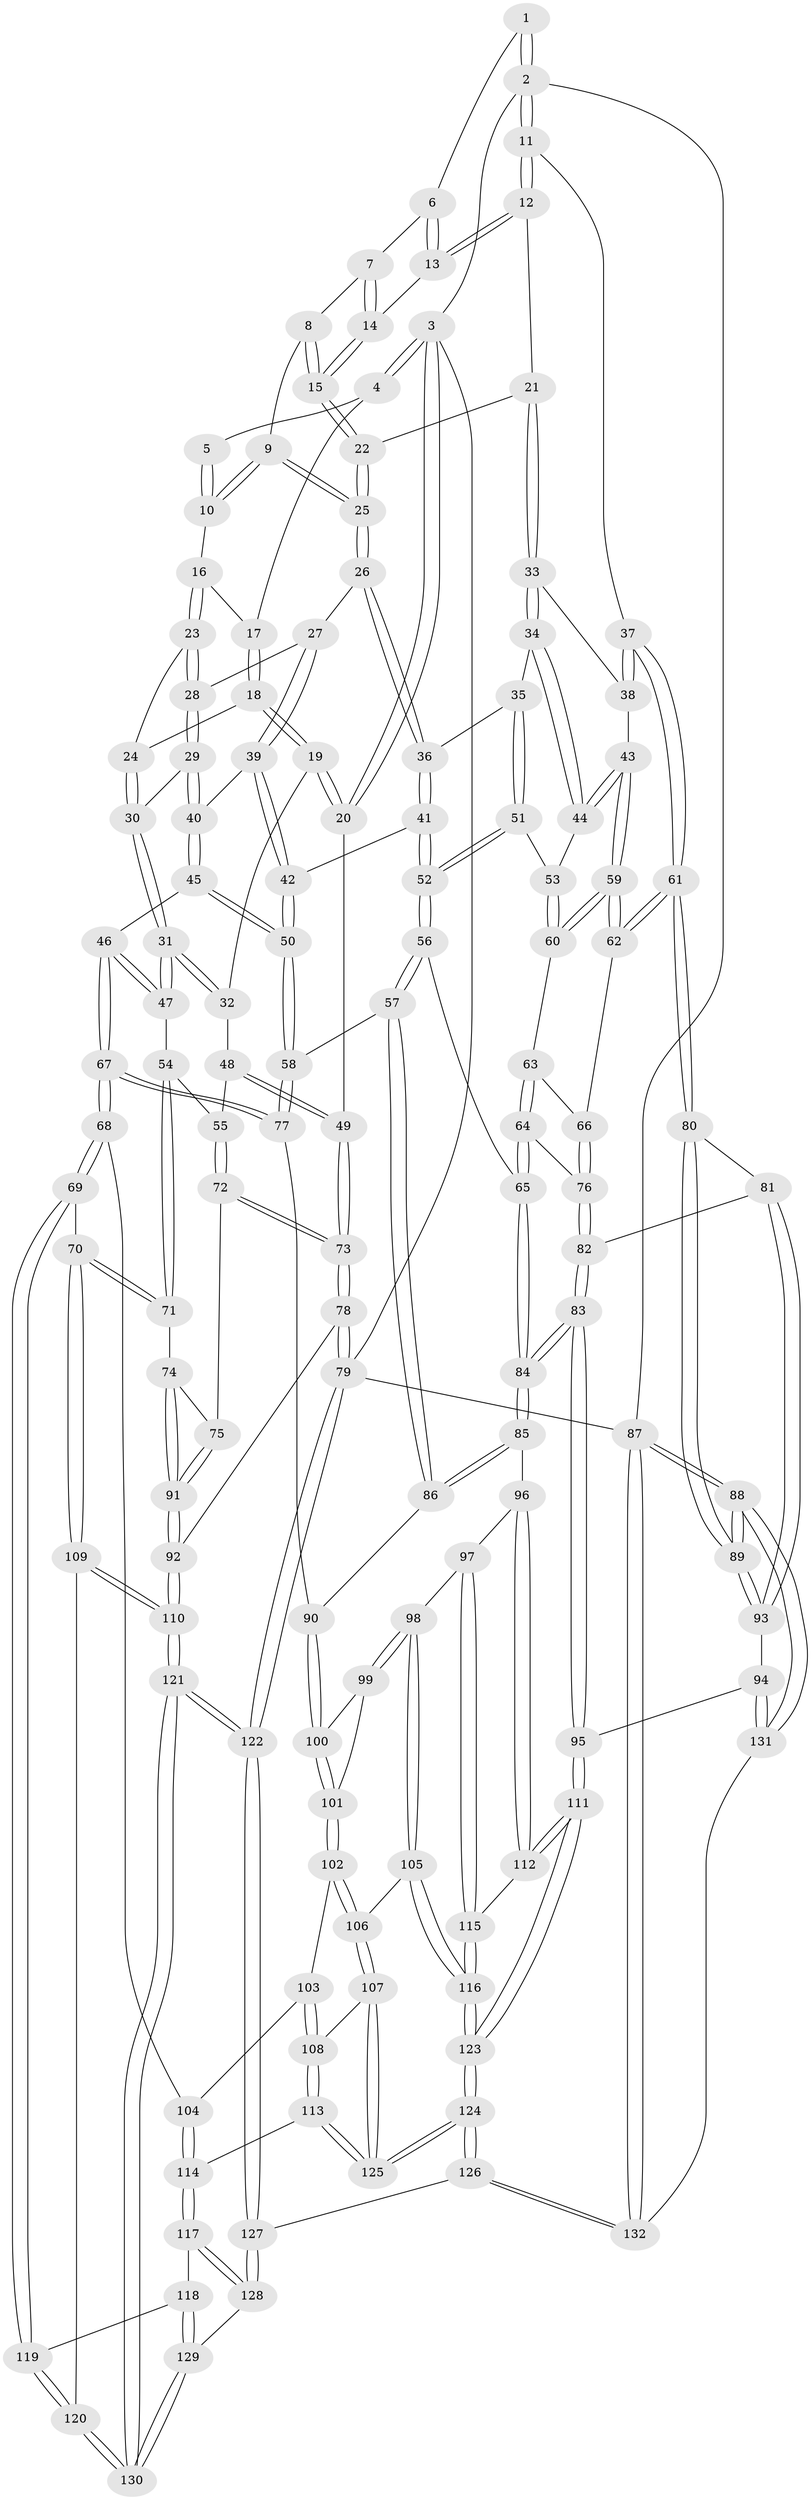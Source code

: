 // Generated by graph-tools (version 1.1) at 2025/27/03/09/25 03:27:06]
// undirected, 132 vertices, 327 edges
graph export_dot {
graph [start="1"]
  node [color=gray90,style=filled];
  1 [pos="+0.911440845110962+0"];
  2 [pos="+1+0"];
  3 [pos="+0+0"];
  4 [pos="+0.22927599764086531+0"];
  5 [pos="+0.5979850707759606+0"];
  6 [pos="+0.81005921256141+0"];
  7 [pos="+0.7936342912592623+0.011900965416919243"];
  8 [pos="+0.7707985755537373+0.039597018911519385"];
  9 [pos="+0.6452315319565579+0.10962609534244756"];
  10 [pos="+0.6195664006927661+0.09117486878067028"];
  11 [pos="+1+0"];
  12 [pos="+0.9994832544829818+0.08835496028049217"];
  13 [pos="+0.8421866015677951+0.0960513333999504"];
  14 [pos="+0.8142338909115511+0.1374041633071181"];
  15 [pos="+0.7934734849357089+0.17910686130912568"];
  16 [pos="+0.5731677484811414+0.11139363601715513"];
  17 [pos="+0.2402014370609682+0"];
  18 [pos="+0.2534310479207365+0.025483301286642557"];
  19 [pos="+0.22434993367727835+0.16203476410046352"];
  20 [pos="+0+0.237653371285954"];
  21 [pos="+0.8508383133266708+0.21957247569265578"];
  22 [pos="+0.7899178719057112+0.19360652061876818"];
  23 [pos="+0.5240058473316963+0.14784318532476515"];
  24 [pos="+0.45157224685403446+0.13174770703148467"];
  25 [pos="+0.7072293358053504+0.20497162768405025"];
  26 [pos="+0.7007206084022334+0.21952399482326487"];
  27 [pos="+0.6628885187813107+0.24366897640774543"];
  28 [pos="+0.5202650054796057+0.20771700514608524"];
  29 [pos="+0.49763906679744013+0.2771425811358928"];
  30 [pos="+0.4229504992849543+0.2723497150471524"];
  31 [pos="+0.3040125026269277+0.2922638555339"];
  32 [pos="+0.23241605416281694+0.19949175817731726"];
  33 [pos="+0.8677910157553458+0.2551655626118563"];
  34 [pos="+0.8175979460494327+0.3425441644092187"];
  35 [pos="+0.7618762011658565+0.3575393921166371"];
  36 [pos="+0.731600903581448+0.3395038987750901"];
  37 [pos="+1+0.34748784235053937"];
  38 [pos="+0.9139260197419931+0.28443755233643414"];
  39 [pos="+0.5744151504489191+0.3269805493151543"];
  40 [pos="+0.5294411964884604+0.3144996239415197"];
  41 [pos="+0.6691324978505642+0.3864224402476435"];
  42 [pos="+0.6015575903577649+0.37542992315112994"];
  43 [pos="+0.8851684537597964+0.40877922358457"];
  44 [pos="+0.87246536072013+0.4058775308868517"];
  45 [pos="+0.4422878174418163+0.4476299994456607"];
  46 [pos="+0.3544013149109182+0.4543505895852779"];
  47 [pos="+0.3164450398477348+0.40168059515510407"];
  48 [pos="+0.09673386331168372+0.34779350608020904"];
  49 [pos="+0+0.3227288681063928"];
  50 [pos="+0.5625904235204588+0.5067270366223756"];
  51 [pos="+0.7723971146194869+0.4393152276126707"];
  52 [pos="+0.7238828640407674+0.5267367215291128"];
  53 [pos="+0.8245028502503441+0.43032115660046394"];
  54 [pos="+0.15047160643188282+0.4630289019471978"];
  55 [pos="+0.12916459138593805+0.4584532342734342"];
  56 [pos="+0.7233313137450199+0.530287877145868"];
  57 [pos="+0.6087154679732454+0.5532914588907576"];
  58 [pos="+0.5752286909908075+0.5285133418251438"];
  59 [pos="+0.9585962740135676+0.4668303830182229"];
  60 [pos="+0.8447274356031768+0.4885788417078897"];
  61 [pos="+1+0.5122551537423543"];
  62 [pos="+0.9861615501989792+0.478858779618171"];
  63 [pos="+0.8413604807887416+0.4906618435011001"];
  64 [pos="+0.7376252131230352+0.5373685888904061"];
  65 [pos="+0.730047441925309+0.5354756391448555"];
  66 [pos="+0.8666199017524905+0.548455629201226"];
  67 [pos="+0.32907081206786026+0.6227194113100462"];
  68 [pos="+0.3090570815544984+0.6461071213392426"];
  69 [pos="+0.3020031819192579+0.64852712434633"];
  70 [pos="+0.2548506522313222+0.6536403118804942"];
  71 [pos="+0.2423395068416847+0.6502825971982544"];
  72 [pos="+0+0.552669696773587"];
  73 [pos="+0+0.5573454285162588"];
  74 [pos="+0.2034325270965916+0.6531529407191851"];
  75 [pos="+0.01298401149116517+0.5622366421066212"];
  76 [pos="+0.8203062479284424+0.5828495114793767"];
  77 [pos="+0.41689723412420365+0.6249462987546621"];
  78 [pos="+0+0.5858050625366141"];
  79 [pos="+0+1"];
  80 [pos="+1+0.5397046960751016"];
  81 [pos="+0.9247256430822669+0.6379773448107411"];
  82 [pos="+0.8417551614789095+0.6168451146176261"];
  83 [pos="+0.7807828942107875+0.7541434538154426"];
  84 [pos="+0.7374323214206718+0.7202571128734218"];
  85 [pos="+0.6157130507070432+0.7069344904027578"];
  86 [pos="+0.6026746573289714+0.5988197842082131"];
  87 [pos="+1+1"];
  88 [pos="+1+1"];
  89 [pos="+1+0.8214710367991115"];
  90 [pos="+0.4819229886455+0.6639576830151691"];
  91 [pos="+0.09725713274590175+0.7344319738690472"];
  92 [pos="+0.07921038499521917+0.7575536421201133"];
  93 [pos="+0.8599634618487341+0.7946811123321871"];
  94 [pos="+0.8445509648047148+0.7994321336412871"];
  95 [pos="+0.7962420626843407+0.7825557012935848"];
  96 [pos="+0.6128552733771723+0.7103284558513221"];
  97 [pos="+0.5987094615947374+0.7194038473405838"];
  98 [pos="+0.5418911490816496+0.7280849238955888"];
  99 [pos="+0.5164428486114725+0.7115897357024573"];
  100 [pos="+0.4860701327136817+0.6710498178292745"];
  101 [pos="+0.4436414725780633+0.7410202103409433"];
  102 [pos="+0.43792564135330414+0.7443714680914427"];
  103 [pos="+0.4370996014287527+0.7441293250281618"];
  104 [pos="+0.32688234382891906+0.6697762376593893"];
  105 [pos="+0.5079184631140323+0.7801111885907183"];
  106 [pos="+0.48186867277064677+0.7925520673422877"];
  107 [pos="+0.48021516589353497+0.7961210452575535"];
  108 [pos="+0.4127889618017458+0.807898856261972"];
  109 [pos="+0.21827117335067908+0.7520692445489991"];
  110 [pos="+0.07555538175838404+0.8694523566158986"];
  111 [pos="+0.6892094044256986+0.8790859675678963"];
  112 [pos="+0.6649604441150452+0.8378836556272021"];
  113 [pos="+0.3930258637341719+0.8212419749943873"];
  114 [pos="+0.37991621978544127+0.8225373948595056"];
  115 [pos="+0.5869710773540476+0.7926986580797535"];
  116 [pos="+0.566763315301834+0.8422228769070988"];
  117 [pos="+0.3775451716988239+0.8264915372182662"];
  118 [pos="+0.2901058101394629+0.8395037834964499"];
  119 [pos="+0.2898029875861546+0.8395082782762818"];
  120 [pos="+0.23770412415543232+0.8921680210171181"];
  121 [pos="+0+1"];
  122 [pos="+0+1"];
  123 [pos="+0.5845837234850806+1"];
  124 [pos="+0.57261011046364+1"];
  125 [pos="+0.4773923564253852+0.8665749813367303"];
  126 [pos="+0.5696000258098451+1"];
  127 [pos="+0.5436995560244101+1"];
  128 [pos="+0.3772454057841405+0.8822629940279189"];
  129 [pos="+0.35901065094115564+0.8839126017486972"];
  130 [pos="+0.222583154970065+0.9248987076213828"];
  131 [pos="+0.854755582813022+0.8859136902946619"];
  132 [pos="+0.7042898619577401+1"];
  1 -- 2;
  1 -- 2;
  1 -- 6;
  2 -- 3;
  2 -- 11;
  2 -- 11;
  2 -- 87;
  3 -- 4;
  3 -- 4;
  3 -- 20;
  3 -- 20;
  3 -- 79;
  4 -- 5;
  4 -- 17;
  5 -- 10;
  5 -- 10;
  6 -- 7;
  6 -- 13;
  6 -- 13;
  7 -- 8;
  7 -- 14;
  7 -- 14;
  8 -- 9;
  8 -- 15;
  8 -- 15;
  9 -- 10;
  9 -- 10;
  9 -- 25;
  9 -- 25;
  10 -- 16;
  11 -- 12;
  11 -- 12;
  11 -- 37;
  12 -- 13;
  12 -- 13;
  12 -- 21;
  13 -- 14;
  14 -- 15;
  14 -- 15;
  15 -- 22;
  15 -- 22;
  16 -- 17;
  16 -- 23;
  16 -- 23;
  17 -- 18;
  17 -- 18;
  18 -- 19;
  18 -- 19;
  18 -- 24;
  19 -- 20;
  19 -- 20;
  19 -- 32;
  20 -- 49;
  21 -- 22;
  21 -- 33;
  21 -- 33;
  22 -- 25;
  22 -- 25;
  23 -- 24;
  23 -- 28;
  23 -- 28;
  24 -- 30;
  24 -- 30;
  25 -- 26;
  25 -- 26;
  26 -- 27;
  26 -- 36;
  26 -- 36;
  27 -- 28;
  27 -- 39;
  27 -- 39;
  28 -- 29;
  28 -- 29;
  29 -- 30;
  29 -- 40;
  29 -- 40;
  30 -- 31;
  30 -- 31;
  31 -- 32;
  31 -- 32;
  31 -- 47;
  31 -- 47;
  32 -- 48;
  33 -- 34;
  33 -- 34;
  33 -- 38;
  34 -- 35;
  34 -- 44;
  34 -- 44;
  35 -- 36;
  35 -- 51;
  35 -- 51;
  36 -- 41;
  36 -- 41;
  37 -- 38;
  37 -- 38;
  37 -- 61;
  37 -- 61;
  38 -- 43;
  39 -- 40;
  39 -- 42;
  39 -- 42;
  40 -- 45;
  40 -- 45;
  41 -- 42;
  41 -- 52;
  41 -- 52;
  42 -- 50;
  42 -- 50;
  43 -- 44;
  43 -- 44;
  43 -- 59;
  43 -- 59;
  44 -- 53;
  45 -- 46;
  45 -- 50;
  45 -- 50;
  46 -- 47;
  46 -- 47;
  46 -- 67;
  46 -- 67;
  47 -- 54;
  48 -- 49;
  48 -- 49;
  48 -- 55;
  49 -- 73;
  49 -- 73;
  50 -- 58;
  50 -- 58;
  51 -- 52;
  51 -- 52;
  51 -- 53;
  52 -- 56;
  52 -- 56;
  53 -- 60;
  53 -- 60;
  54 -- 55;
  54 -- 71;
  54 -- 71;
  55 -- 72;
  55 -- 72;
  56 -- 57;
  56 -- 57;
  56 -- 65;
  57 -- 58;
  57 -- 86;
  57 -- 86;
  58 -- 77;
  58 -- 77;
  59 -- 60;
  59 -- 60;
  59 -- 62;
  59 -- 62;
  60 -- 63;
  61 -- 62;
  61 -- 62;
  61 -- 80;
  61 -- 80;
  62 -- 66;
  63 -- 64;
  63 -- 64;
  63 -- 66;
  64 -- 65;
  64 -- 65;
  64 -- 76;
  65 -- 84;
  65 -- 84;
  66 -- 76;
  66 -- 76;
  67 -- 68;
  67 -- 68;
  67 -- 77;
  67 -- 77;
  68 -- 69;
  68 -- 69;
  68 -- 104;
  69 -- 70;
  69 -- 119;
  69 -- 119;
  70 -- 71;
  70 -- 71;
  70 -- 109;
  70 -- 109;
  71 -- 74;
  72 -- 73;
  72 -- 73;
  72 -- 75;
  73 -- 78;
  73 -- 78;
  74 -- 75;
  74 -- 91;
  74 -- 91;
  75 -- 91;
  75 -- 91;
  76 -- 82;
  76 -- 82;
  77 -- 90;
  78 -- 79;
  78 -- 79;
  78 -- 92;
  79 -- 122;
  79 -- 122;
  79 -- 87;
  80 -- 81;
  80 -- 89;
  80 -- 89;
  81 -- 82;
  81 -- 93;
  81 -- 93;
  82 -- 83;
  82 -- 83;
  83 -- 84;
  83 -- 84;
  83 -- 95;
  83 -- 95;
  84 -- 85;
  84 -- 85;
  85 -- 86;
  85 -- 86;
  85 -- 96;
  86 -- 90;
  87 -- 88;
  87 -- 88;
  87 -- 132;
  87 -- 132;
  88 -- 89;
  88 -- 89;
  88 -- 131;
  88 -- 131;
  89 -- 93;
  89 -- 93;
  90 -- 100;
  90 -- 100;
  91 -- 92;
  91 -- 92;
  92 -- 110;
  92 -- 110;
  93 -- 94;
  94 -- 95;
  94 -- 131;
  94 -- 131;
  95 -- 111;
  95 -- 111;
  96 -- 97;
  96 -- 112;
  96 -- 112;
  97 -- 98;
  97 -- 115;
  97 -- 115;
  98 -- 99;
  98 -- 99;
  98 -- 105;
  98 -- 105;
  99 -- 100;
  99 -- 101;
  100 -- 101;
  100 -- 101;
  101 -- 102;
  101 -- 102;
  102 -- 103;
  102 -- 106;
  102 -- 106;
  103 -- 104;
  103 -- 108;
  103 -- 108;
  104 -- 114;
  104 -- 114;
  105 -- 106;
  105 -- 116;
  105 -- 116;
  106 -- 107;
  106 -- 107;
  107 -- 108;
  107 -- 125;
  107 -- 125;
  108 -- 113;
  108 -- 113;
  109 -- 110;
  109 -- 110;
  109 -- 120;
  110 -- 121;
  110 -- 121;
  111 -- 112;
  111 -- 112;
  111 -- 123;
  111 -- 123;
  112 -- 115;
  113 -- 114;
  113 -- 125;
  113 -- 125;
  114 -- 117;
  114 -- 117;
  115 -- 116;
  115 -- 116;
  116 -- 123;
  116 -- 123;
  117 -- 118;
  117 -- 128;
  117 -- 128;
  118 -- 119;
  118 -- 129;
  118 -- 129;
  119 -- 120;
  119 -- 120;
  120 -- 130;
  120 -- 130;
  121 -- 122;
  121 -- 122;
  121 -- 130;
  121 -- 130;
  122 -- 127;
  122 -- 127;
  123 -- 124;
  123 -- 124;
  124 -- 125;
  124 -- 125;
  124 -- 126;
  124 -- 126;
  126 -- 127;
  126 -- 132;
  126 -- 132;
  127 -- 128;
  127 -- 128;
  128 -- 129;
  129 -- 130;
  129 -- 130;
  131 -- 132;
}
